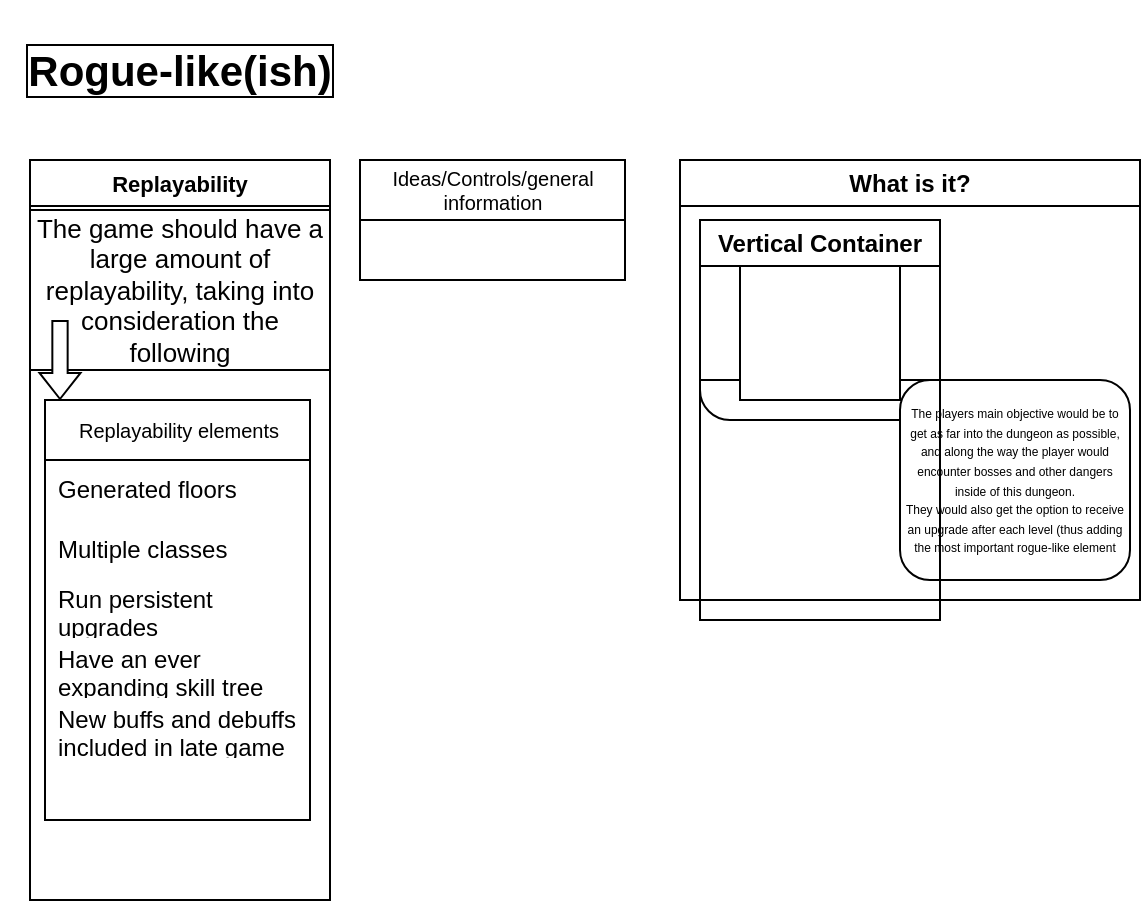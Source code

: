 <mxfile version="22.0.8" type="github">
  <diagram name="Page-1" id="UqBkJizWmmfB_0PGB-_P">
    <mxGraphModel dx="880" dy="519" grid="1" gridSize="10" guides="1" tooltips="1" connect="1" arrows="1" fold="1" page="1" pageScale="1" pageWidth="850" pageHeight="1100" math="0" shadow="0">
      <root>
        <mxCell id="0" />
        <mxCell id="1" parent="0" />
        <mxCell id="dO8svos2LEMkDAMB7f7Z-1" value="Rogue-like(ish)" style="text;strokeColor=none;fillColor=none;align=center;verticalAlign=middle;rounded=0;fontSize=21;fontStyle=1;labelBorderColor=default;labelBackgroundColor=default;whiteSpace=wrap;html=1;" parent="1" vertex="1">
          <mxGeometry width="180" height="70" as="geometry" />
        </mxCell>
        <mxCell id="dO8svos2LEMkDAMB7f7Z-2" value="What is it?" style="swimlane;whiteSpace=wrap;html=1;" parent="1" vertex="1">
          <mxGeometry x="340" y="80" width="230" height="220" as="geometry">
            <mxRectangle x="340" y="80" width="140" height="30" as="alternateBounds" />
          </mxGeometry>
        </mxCell>
        <mxCell id="dO8svos2LEMkDAMB7f7Z-6" value="The idea is to make a dungeon crawler rogue-like(ish) game, with run-persistent levels, randomly generated maps(ill handle this, it cant be too hard), class specific weapons, gear, upgrades, and other such rogue-like(ish) things." style="rounded=1;whiteSpace=wrap;html=1;fontSize=8;" parent="dO8svos2LEMkDAMB7f7Z-2" vertex="1">
          <mxGeometry x="10" y="30" width="115" height="100" as="geometry" />
        </mxCell>
        <mxCell id="dO8svos2LEMkDAMB7f7Z-7" value="&lt;font style=&quot;font-size: 6px;&quot;&gt;The players main objective would be to get as far into the dungeon as possible, and along the way the player would encounter bosses and other dangers inside of this dungeon.&lt;br&gt;They would also get the option to receive an upgrade after each level (thus adding the most important rogue-like element&lt;/font&gt;" style="rounded=1;whiteSpace=wrap;html=1;fontSize=8;" parent="dO8svos2LEMkDAMB7f7Z-2" vertex="1">
          <mxGeometry x="110" y="110" width="115" height="100" as="geometry" />
        </mxCell>
        <mxCell id="ciNVA9uxNwOyeW9ktsJZ-1" value="" style="rounded=0;whiteSpace=wrap;html=1;" vertex="1" parent="dO8svos2LEMkDAMB7f7Z-2">
          <mxGeometry x="10" y="50" width="120" height="60" as="geometry" />
        </mxCell>
        <mxCell id="ciNVA9uxNwOyeW9ktsJZ-4" value="" style="whiteSpace=wrap;html=1;aspect=fixed;" vertex="1" parent="dO8svos2LEMkDAMB7f7Z-2">
          <mxGeometry x="30" y="40" width="80" height="80" as="geometry" />
        </mxCell>
        <mxCell id="ciNVA9uxNwOyeW9ktsJZ-6" value="Vertical Container" style="swimlane;whiteSpace=wrap;html=1;" vertex="1" parent="dO8svos2LEMkDAMB7f7Z-2">
          <mxGeometry x="10" y="30" width="120" height="200" as="geometry" />
        </mxCell>
        <mxCell id="dO8svos2LEMkDAMB7f7Z-9" value="Replayability" style="swimlane;whiteSpace=wrap;html=1;fontSize=11;startSize=23;" parent="1" vertex="1">
          <mxGeometry x="15" y="80" width="150" height="370" as="geometry">
            <mxRectangle x="15" y="80" width="155" height="20" as="alternateBounds" />
          </mxGeometry>
        </mxCell>
        <mxCell id="j2PbD-3YE8Rhm5KDEGp--5" value="&lt;font style=&quot;font-size: 13px;&quot;&gt;The game should have a large amount of replayability, taking into consideration the following&lt;br style=&quot;font-size: 13px;&quot;&gt;&lt;/font&gt;" style="rounded=0;whiteSpace=wrap;html=1;fontSize=13;" parent="dO8svos2LEMkDAMB7f7Z-9" vertex="1">
          <mxGeometry y="25" width="150" height="80" as="geometry" />
        </mxCell>
        <mxCell id="j2PbD-3YE8Rhm5KDEGp--7" value="" style="shape=flexArrow;endArrow=classic;html=1;rounded=0;fillColor=default;strokeWidth=1;endWidth=11.852;endSize=4.02;width=7.654;" parent="dO8svos2LEMkDAMB7f7Z-9" edge="1">
          <mxGeometry width="50" height="50" relative="1" as="geometry">
            <mxPoint x="15" y="80" as="sourcePoint" />
            <mxPoint x="15" y="120" as="targetPoint" />
          </mxGeometry>
        </mxCell>
        <mxCell id="j2PbD-3YE8Rhm5KDEGp--8" value="&lt;font style=&quot;font-size: 10px;&quot;&gt;Replayability elements&lt;/font&gt;" style="swimlane;fontStyle=0;childLayout=stackLayout;horizontal=1;startSize=30;horizontalStack=0;resizeParent=1;resizeParentMax=0;resizeLast=0;collapsible=1;marginBottom=0;whiteSpace=wrap;html=1;fontSize=10;" parent="dO8svos2LEMkDAMB7f7Z-9" vertex="1">
          <mxGeometry x="7.5" y="120" width="132.5" height="210" as="geometry">
            <mxRectangle x="7.5" y="120" width="135" height="30" as="alternateBounds" />
          </mxGeometry>
        </mxCell>
        <mxCell id="j2PbD-3YE8Rhm5KDEGp--9" value="Generated floors" style="text;strokeColor=none;fillColor=none;align=left;verticalAlign=middle;spacingLeft=4;spacingRight=4;overflow=hidden;points=[[0,0.5],[1,0.5]];portConstraint=eastwest;rotatable=0;whiteSpace=wrap;html=1;" parent="j2PbD-3YE8Rhm5KDEGp--8" vertex="1">
          <mxGeometry y="30" width="132.5" height="30" as="geometry" />
        </mxCell>
        <mxCell id="j2PbD-3YE8Rhm5KDEGp--10" value="Multiple classes" style="text;strokeColor=none;fillColor=none;align=left;verticalAlign=middle;spacingLeft=4;spacingRight=4;overflow=hidden;points=[[0,0.5],[1,0.5]];portConstraint=eastwest;rotatable=0;whiteSpace=wrap;html=1;" parent="j2PbD-3YE8Rhm5KDEGp--8" vertex="1">
          <mxGeometry y="60" width="132.5" height="30" as="geometry" />
        </mxCell>
        <mxCell id="j2PbD-3YE8Rhm5KDEGp--11" value="Run persistent upgrades" style="text;strokeColor=none;fillColor=none;align=left;verticalAlign=middle;spacingLeft=4;spacingRight=4;overflow=hidden;points=[[0,0.5],[1,0.5]];portConstraint=eastwest;rotatable=0;whiteSpace=wrap;html=1;" parent="j2PbD-3YE8Rhm5KDEGp--8" vertex="1">
          <mxGeometry y="90" width="132.5" height="30" as="geometry" />
        </mxCell>
        <mxCell id="K59aDgIXz46Z20-zy-cG-13" value="Have an ever expanding skill tree" style="text;strokeColor=none;fillColor=none;align=left;verticalAlign=middle;spacingLeft=4;spacingRight=4;overflow=hidden;points=[[0,0.5],[1,0.5]];portConstraint=eastwest;rotatable=0;whiteSpace=wrap;html=1;" parent="j2PbD-3YE8Rhm5KDEGp--8" vertex="1">
          <mxGeometry y="120" width="132.5" height="30" as="geometry" />
        </mxCell>
        <mxCell id="K59aDgIXz46Z20-zy-cG-14" value="New buffs and debuffs included in late game" style="text;strokeColor=none;fillColor=none;align=left;verticalAlign=middle;spacingLeft=4;spacingRight=4;overflow=hidden;points=[[0,0.5],[1,0.5]];portConstraint=eastwest;rotatable=0;whiteSpace=wrap;html=1;" parent="j2PbD-3YE8Rhm5KDEGp--8" vertex="1">
          <mxGeometry y="150" width="132.5" height="30" as="geometry" />
        </mxCell>
        <mxCell id="K59aDgIXz46Z20-zy-cG-15" style="text;strokeColor=none;fillColor=none;align=left;verticalAlign=middle;spacingLeft=4;spacingRight=4;overflow=hidden;points=[[0,0.5],[1,0.5]];portConstraint=eastwest;rotatable=0;whiteSpace=wrap;html=1;" parent="j2PbD-3YE8Rhm5KDEGp--8" vertex="1">
          <mxGeometry y="180" width="132.5" height="30" as="geometry" />
        </mxCell>
        <mxCell id="GjtOVTq6Wxr_4f96uOEf-1" value="Ideas/Controls/general information" style="swimlane;fontStyle=0;childLayout=stackLayout;horizontal=1;startSize=30;horizontalStack=0;resizeParent=1;resizeParentMax=0;resizeLast=0;collapsible=1;marginBottom=0;whiteSpace=wrap;html=1;fontSize=10;" vertex="1" parent="1">
          <mxGeometry x="180" y="80" width="132.5" height="60" as="geometry">
            <mxRectangle x="7.5" y="120" width="135" height="30" as="alternateBounds" />
          </mxGeometry>
        </mxCell>
        <mxCell id="GjtOVTq6Wxr_4f96uOEf-7" style="text;strokeColor=none;fillColor=none;align=left;verticalAlign=middle;spacingLeft=4;spacingRight=4;overflow=hidden;points=[[0,0.5],[1,0.5]];portConstraint=eastwest;rotatable=0;whiteSpace=wrap;html=1;" vertex="1" parent="GjtOVTq6Wxr_4f96uOEf-1">
          <mxGeometry y="30" width="132.5" height="30" as="geometry" />
        </mxCell>
      </root>
    </mxGraphModel>
  </diagram>
</mxfile>
